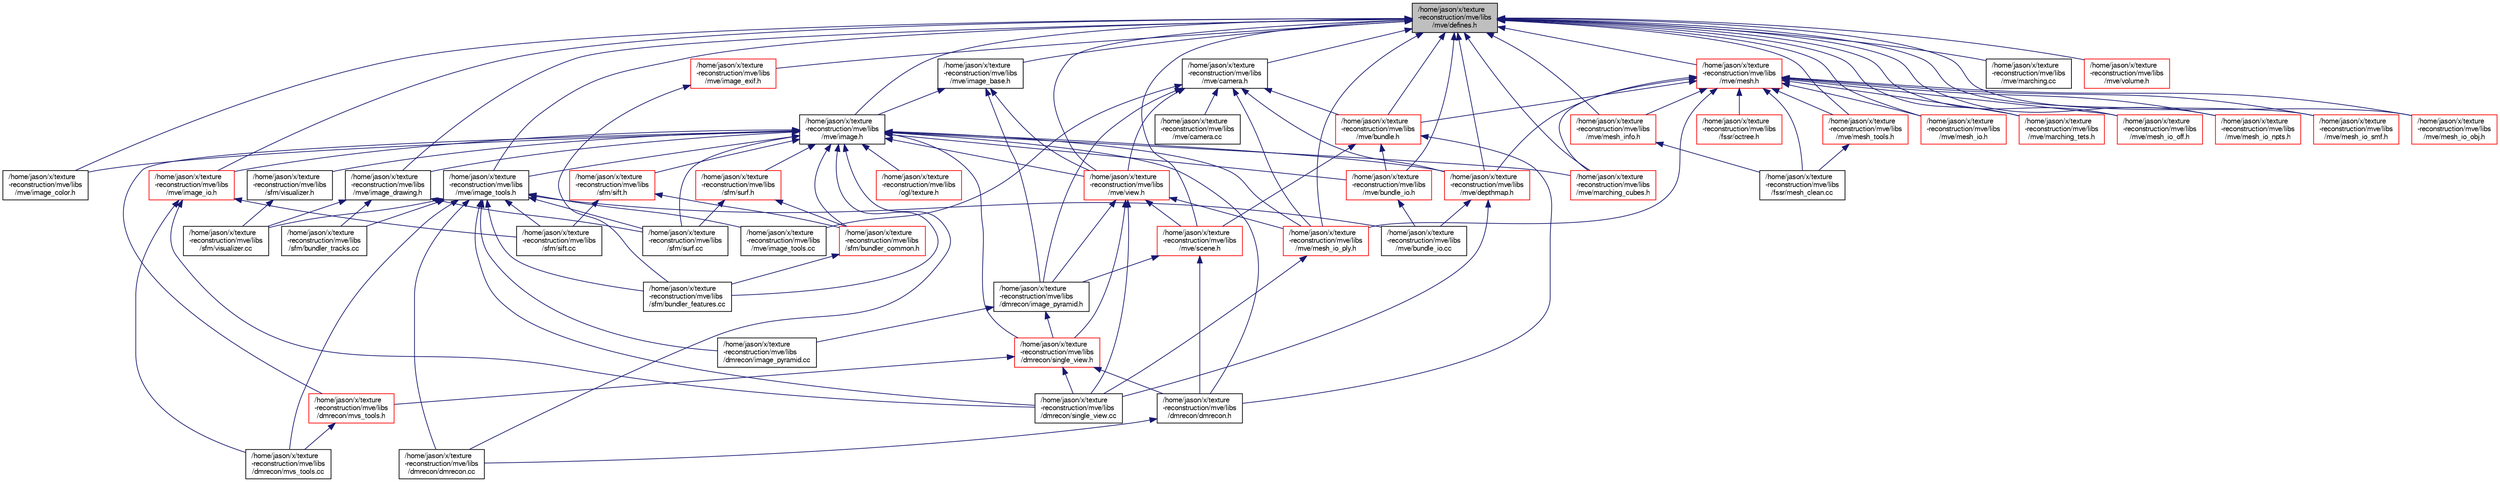 digraph "/home/jason/x/texture-reconstruction/mve/libs/mve/defines.h"
{
  edge [fontname="FreeSans",fontsize="10",labelfontname="FreeSans",labelfontsize="10"];
  node [fontname="FreeSans",fontsize="10",shape=record];
  Node1 [label="/home/jason/x/texture\l-reconstruction/mve/libs\l/mve/defines.h",height=0.2,width=0.4,color="black", fillcolor="grey75", style="filled", fontcolor="black"];
  Node1 -> Node2 [dir="back",color="midnightblue",fontsize="10",style="solid",fontname="FreeSans"];
  Node2 [label="/home/jason/x/texture\l-reconstruction/mve/libs\l/mve/image.h",height=0.2,width=0.4,color="black", fillcolor="white", style="filled",URL="$image_8h.html"];
  Node2 -> Node3 [dir="back",color="midnightblue",fontsize="10",style="solid",fontname="FreeSans"];
  Node3 [label="/home/jason/x/texture\l-reconstruction/mve/libs\l/dmrecon/dmrecon.cc",height=0.2,width=0.4,color="black", fillcolor="white", style="filled",URL="$dmrecon_8cc.html"];
  Node2 -> Node4 [dir="back",color="midnightblue",fontsize="10",style="solid",fontname="FreeSans"];
  Node4 [label="/home/jason/x/texture\l-reconstruction/mve/libs\l/mve/image_tools.h",height=0.2,width=0.4,color="black", fillcolor="white", style="filled",URL="$image__tools_8h.html"];
  Node4 -> Node3 [dir="back",color="midnightblue",fontsize="10",style="solid",fontname="FreeSans"];
  Node4 -> Node5 [dir="back",color="midnightblue",fontsize="10",style="solid",fontname="FreeSans"];
  Node5 [label="/home/jason/x/texture\l-reconstruction/mve/libs\l/dmrecon/image_pyramid.cc",height=0.2,width=0.4,color="black", fillcolor="white", style="filled",URL="$image__pyramid_8cc.html"];
  Node4 -> Node6 [dir="back",color="midnightblue",fontsize="10",style="solid",fontname="FreeSans"];
  Node6 [label="/home/jason/x/texture\l-reconstruction/mve/libs\l/dmrecon/mvs_tools.cc",height=0.2,width=0.4,color="black", fillcolor="white", style="filled",URL="$mvs__tools_8cc.html"];
  Node4 -> Node7 [dir="back",color="midnightblue",fontsize="10",style="solid",fontname="FreeSans"];
  Node7 [label="/home/jason/x/texture\l-reconstruction/mve/libs\l/dmrecon/single_view.cc",height=0.2,width=0.4,color="black", fillcolor="white", style="filled",URL="$single__view_8cc.html"];
  Node4 -> Node8 [dir="back",color="midnightblue",fontsize="10",style="solid",fontname="FreeSans"];
  Node8 [label="/home/jason/x/texture\l-reconstruction/mve/libs\l/mve/bundle_io.cc",height=0.2,width=0.4,color="black", fillcolor="white", style="filled",URL="$bundle__io_8cc.html"];
  Node4 -> Node9 [dir="back",color="midnightblue",fontsize="10",style="solid",fontname="FreeSans"];
  Node9 [label="/home/jason/x/texture\l-reconstruction/mve/libs\l/mve/image_tools.cc",height=0.2,width=0.4,color="black", fillcolor="white", style="filled",URL="$image__tools_8cc.html"];
  Node4 -> Node10 [dir="back",color="midnightblue",fontsize="10",style="solid",fontname="FreeSans"];
  Node10 [label="/home/jason/x/texture\l-reconstruction/mve/libs\l/sfm/bundler_features.cc",height=0.2,width=0.4,color="black", fillcolor="white", style="filled",URL="$bundler__features_8cc.html"];
  Node4 -> Node11 [dir="back",color="midnightblue",fontsize="10",style="solid",fontname="FreeSans"];
  Node11 [label="/home/jason/x/texture\l-reconstruction/mve/libs\l/sfm/bundler_tracks.cc",height=0.2,width=0.4,color="black", fillcolor="white", style="filled",URL="$bundler__tracks_8cc.html"];
  Node4 -> Node12 [dir="back",color="midnightblue",fontsize="10",style="solid",fontname="FreeSans"];
  Node12 [label="/home/jason/x/texture\l-reconstruction/mve/libs\l/sfm/sift.cc",height=0.2,width=0.4,color="black", fillcolor="white", style="filled",URL="$sift_8cc.html"];
  Node4 -> Node13 [dir="back",color="midnightblue",fontsize="10",style="solid",fontname="FreeSans"];
  Node13 [label="/home/jason/x/texture\l-reconstruction/mve/libs\l/sfm/surf.cc",height=0.2,width=0.4,color="black", fillcolor="white", style="filled",URL="$surf_8cc.html"];
  Node4 -> Node14 [dir="back",color="midnightblue",fontsize="10",style="solid",fontname="FreeSans"];
  Node14 [label="/home/jason/x/texture\l-reconstruction/mve/libs\l/sfm/visualizer.cc",height=0.2,width=0.4,color="black", fillcolor="white", style="filled",URL="$visualizer_8cc.html"];
  Node2 -> Node15 [dir="back",color="midnightblue",fontsize="10",style="solid",fontname="FreeSans"];
  Node15 [label="/home/jason/x/texture\l-reconstruction/mve/libs\l/dmrecon/dmrecon.h",height=0.2,width=0.4,color="black", fillcolor="white", style="filled",URL="$dmrecon_8h.html"];
  Node15 -> Node3 [dir="back",color="midnightblue",fontsize="10",style="solid",fontname="FreeSans"];
  Node2 -> Node16 [dir="back",color="midnightblue",fontsize="10",style="solid",fontname="FreeSans"];
  Node16 [label="/home/jason/x/texture\l-reconstruction/mve/libs\l/mve/view.h",height=0.2,width=0.4,color="red", fillcolor="white", style="filled",URL="$view_8h.html"];
  Node16 -> Node17 [dir="back",color="midnightblue",fontsize="10",style="solid",fontname="FreeSans"];
  Node17 [label="/home/jason/x/texture\l-reconstruction/mve/libs\l/mve/scene.h",height=0.2,width=0.4,color="red", fillcolor="white", style="filled",URL="$scene_8h.html"];
  Node17 -> Node15 [dir="back",color="midnightblue",fontsize="10",style="solid",fontname="FreeSans"];
  Node17 -> Node18 [dir="back",color="midnightblue",fontsize="10",style="solid",fontname="FreeSans"];
  Node18 [label="/home/jason/x/texture\l-reconstruction/mve/libs\l/dmrecon/image_pyramid.h",height=0.2,width=0.4,color="black", fillcolor="white", style="filled",URL="$image__pyramid_8h.html"];
  Node18 -> Node19 [dir="back",color="midnightblue",fontsize="10",style="solid",fontname="FreeSans"];
  Node19 [label="/home/jason/x/texture\l-reconstruction/mve/libs\l/dmrecon/single_view.h",height=0.2,width=0.4,color="red", fillcolor="white", style="filled",URL="$single__view_8h.html"];
  Node19 -> Node15 [dir="back",color="midnightblue",fontsize="10",style="solid",fontname="FreeSans"];
  Node19 -> Node28 [dir="back",color="midnightblue",fontsize="10",style="solid",fontname="FreeSans"];
  Node28 [label="/home/jason/x/texture\l-reconstruction/mve/libs\l/dmrecon/mvs_tools.h",height=0.2,width=0.4,color="red", fillcolor="white", style="filled",URL="$mvs__tools_8h.html"];
  Node28 -> Node6 [dir="back",color="midnightblue",fontsize="10",style="solid",fontname="FreeSans"];
  Node19 -> Node7 [dir="back",color="midnightblue",fontsize="10",style="solid",fontname="FreeSans"];
  Node18 -> Node5 [dir="back",color="midnightblue",fontsize="10",style="solid",fontname="FreeSans"];
  Node16 -> Node19 [dir="back",color="midnightblue",fontsize="10",style="solid",fontname="FreeSans"];
  Node16 -> Node18 [dir="back",color="midnightblue",fontsize="10",style="solid",fontname="FreeSans"];
  Node16 -> Node34 [dir="back",color="midnightblue",fontsize="10",style="solid",fontname="FreeSans"];
  Node34 [label="/home/jason/x/texture\l-reconstruction/mve/libs\l/mve/mesh_io_ply.h",height=0.2,width=0.4,color="red", fillcolor="white", style="filled",URL="$mesh__io__ply_8h.html"];
  Node34 -> Node7 [dir="back",color="midnightblue",fontsize="10",style="solid",fontname="FreeSans"];
  Node16 -> Node7 [dir="back",color="midnightblue",fontsize="10",style="solid",fontname="FreeSans"];
  Node2 -> Node19 [dir="back",color="midnightblue",fontsize="10",style="solid",fontname="FreeSans"];
  Node2 -> Node28 [dir="back",color="midnightblue",fontsize="10",style="solid",fontname="FreeSans"];
  Node2 -> Node40 [dir="back",color="midnightblue",fontsize="10",style="solid",fontname="FreeSans"];
  Node40 [label="/home/jason/x/texture\l-reconstruction/mve/libs\l/mve/image_io.h",height=0.2,width=0.4,color="red", fillcolor="white", style="filled",URL="$image__io_8h.html"];
  Node40 -> Node6 [dir="back",color="midnightblue",fontsize="10",style="solid",fontname="FreeSans"];
  Node40 -> Node7 [dir="back",color="midnightblue",fontsize="10",style="solid",fontname="FreeSans"];
  Node40 -> Node12 [dir="back",color="midnightblue",fontsize="10",style="solid",fontname="FreeSans"];
  Node2 -> Node42 [dir="back",color="midnightblue",fontsize="10",style="solid",fontname="FreeSans"];
  Node42 [label="/home/jason/x/texture\l-reconstruction/mve/libs\l/mve/depthmap.h",height=0.2,width=0.4,color="red", fillcolor="white", style="filled",URL="$depthmap_8h.html"];
  Node42 -> Node7 [dir="back",color="midnightblue",fontsize="10",style="solid",fontname="FreeSans"];
  Node42 -> Node8 [dir="back",color="midnightblue",fontsize="10",style="solid",fontname="FreeSans"];
  Node2 -> Node34 [dir="back",color="midnightblue",fontsize="10",style="solid",fontname="FreeSans"];
  Node2 -> Node44 [dir="back",color="midnightblue",fontsize="10",style="solid",fontname="FreeSans"];
  Node44 [label="/home/jason/x/texture\l-reconstruction/mve/libs\l/mve/bundle_io.h",height=0.2,width=0.4,color="red", fillcolor="white", style="filled",URL="$bundle__io_8h.html"];
  Node44 -> Node8 [dir="back",color="midnightblue",fontsize="10",style="solid",fontname="FreeSans"];
  Node2 -> Node45 [dir="back",color="midnightblue",fontsize="10",style="solid",fontname="FreeSans"];
  Node45 [label="/home/jason/x/texture\l-reconstruction/mve/libs\l/mve/image_color.h",height=0.2,width=0.4,color="black", fillcolor="white", style="filled",URL="$image__color_8h.html"];
  Node2 -> Node46 [dir="back",color="midnightblue",fontsize="10",style="solid",fontname="FreeSans"];
  Node46 [label="/home/jason/x/texture\l-reconstruction/mve/libs\l/mve/image_drawing.h",height=0.2,width=0.4,color="black", fillcolor="white", style="filled",URL="$image__drawing_8h.html"];
  Node46 -> Node11 [dir="back",color="midnightblue",fontsize="10",style="solid",fontname="FreeSans"];
  Node46 -> Node13 [dir="back",color="midnightblue",fontsize="10",style="solid",fontname="FreeSans"];
  Node46 -> Node14 [dir="back",color="midnightblue",fontsize="10",style="solid",fontname="FreeSans"];
  Node2 -> Node47 [dir="back",color="midnightblue",fontsize="10",style="solid",fontname="FreeSans"];
  Node47 [label="/home/jason/x/texture\l-reconstruction/mve/libs\l/mve/marching_cubes.h",height=0.2,width=0.4,color="red", fillcolor="white", style="filled",URL="$marching__cubes_8h.html"];
  Node2 -> Node49 [dir="back",color="midnightblue",fontsize="10",style="solid",fontname="FreeSans"];
  Node49 [label="/home/jason/x/texture\l-reconstruction/mve/libs\l/ogl/texture.h",height=0.2,width=0.4,color="red", fillcolor="white", style="filled",URL="$texture_8h.html"];
  Node2 -> Node51 [dir="back",color="midnightblue",fontsize="10",style="solid",fontname="FreeSans"];
  Node51 [label="/home/jason/x/texture\l-reconstruction/mve/libs\l/sfm/bundler_common.h",height=0.2,width=0.4,color="red", fillcolor="white", style="filled",URL="$bundler__common_8h.html"];
  Node51 -> Node10 [dir="back",color="midnightblue",fontsize="10",style="solid",fontname="FreeSans"];
  Node2 -> Node64 [dir="back",color="midnightblue",fontsize="10",style="solid",fontname="FreeSans"];
  Node64 [label="/home/jason/x/texture\l-reconstruction/mve/libs\l/sfm/sift.h",height=0.2,width=0.4,color="red", fillcolor="white", style="filled",URL="$sift_8h.html"];
  Node64 -> Node51 [dir="back",color="midnightblue",fontsize="10",style="solid",fontname="FreeSans"];
  Node64 -> Node12 [dir="back",color="midnightblue",fontsize="10",style="solid",fontname="FreeSans"];
  Node2 -> Node67 [dir="back",color="midnightblue",fontsize="10",style="solid",fontname="FreeSans"];
  Node67 [label="/home/jason/x/texture\l-reconstruction/mve/libs\l/sfm/surf.h",height=0.2,width=0.4,color="red", fillcolor="white", style="filled",URL="$surf_8h.html"];
  Node67 -> Node51 [dir="back",color="midnightblue",fontsize="10",style="solid",fontname="FreeSans"];
  Node67 -> Node13 [dir="back",color="midnightblue",fontsize="10",style="solid",fontname="FreeSans"];
  Node2 -> Node10 [dir="back",color="midnightblue",fontsize="10",style="solid",fontname="FreeSans"];
  Node2 -> Node13 [dir="back",color="midnightblue",fontsize="10",style="solid",fontname="FreeSans"];
  Node2 -> Node68 [dir="back",color="midnightblue",fontsize="10",style="solid",fontname="FreeSans"];
  Node68 [label="/home/jason/x/texture\l-reconstruction/mve/libs\l/sfm/visualizer.h",height=0.2,width=0.4,color="black", fillcolor="white", style="filled",URL="$visualizer_8h.html"];
  Node68 -> Node14 [dir="back",color="midnightblue",fontsize="10",style="solid",fontname="FreeSans"];
  Node1 -> Node69 [dir="back",color="midnightblue",fontsize="10",style="solid",fontname="FreeSans"];
  Node69 [label="/home/jason/x/texture\l-reconstruction/mve/libs\l/mve/image_base.h",height=0.2,width=0.4,color="black", fillcolor="white", style="filled",URL="$image__base_8h.html"];
  Node69 -> Node2 [dir="back",color="midnightblue",fontsize="10",style="solid",fontname="FreeSans"];
  Node69 -> Node16 [dir="back",color="midnightblue",fontsize="10",style="solid",fontname="FreeSans"];
  Node69 -> Node18 [dir="back",color="midnightblue",fontsize="10",style="solid",fontname="FreeSans"];
  Node1 -> Node4 [dir="back",color="midnightblue",fontsize="10",style="solid",fontname="FreeSans"];
  Node1 -> Node70 [dir="back",color="midnightblue",fontsize="10",style="solid",fontname="FreeSans"];
  Node70 [label="/home/jason/x/texture\l-reconstruction/mve/libs\l/mve/camera.h",height=0.2,width=0.4,color="black", fillcolor="white", style="filled",URL="$mve_2camera_8h.html"];
  Node70 -> Node71 [dir="back",color="midnightblue",fontsize="10",style="solid",fontname="FreeSans"];
  Node71 [label="/home/jason/x/texture\l-reconstruction/mve/libs\l/mve/bundle.h",height=0.2,width=0.4,color="red", fillcolor="white", style="filled",URL="$bundle_8h.html"];
  Node71 -> Node15 [dir="back",color="midnightblue",fontsize="10",style="solid",fontname="FreeSans"];
  Node71 -> Node17 [dir="back",color="midnightblue",fontsize="10",style="solid",fontname="FreeSans"];
  Node71 -> Node44 [dir="back",color="midnightblue",fontsize="10",style="solid",fontname="FreeSans"];
  Node70 -> Node16 [dir="back",color="midnightblue",fontsize="10",style="solid",fontname="FreeSans"];
  Node70 -> Node18 [dir="back",color="midnightblue",fontsize="10",style="solid",fontname="FreeSans"];
  Node70 -> Node42 [dir="back",color="midnightblue",fontsize="10",style="solid",fontname="FreeSans"];
  Node70 -> Node34 [dir="back",color="midnightblue",fontsize="10",style="solid",fontname="FreeSans"];
  Node70 -> Node73 [dir="back",color="midnightblue",fontsize="10",style="solid",fontname="FreeSans"];
  Node73 [label="/home/jason/x/texture\l-reconstruction/mve/libs\l/mve/camera.cc",height=0.2,width=0.4,color="black", fillcolor="white", style="filled",URL="$camera_8cc.html"];
  Node70 -> Node9 [dir="back",color="midnightblue",fontsize="10",style="solid",fontname="FreeSans"];
  Node1 -> Node74 [dir="back",color="midnightblue",fontsize="10",style="solid",fontname="FreeSans"];
  Node74 [label="/home/jason/x/texture\l-reconstruction/mve/libs\l/mve/mesh.h",height=0.2,width=0.4,color="red", fillcolor="white", style="filled",URL="$mesh_8h.html"];
  Node74 -> Node71 [dir="back",color="midnightblue",fontsize="10",style="solid",fontname="FreeSans"];
  Node74 -> Node42 [dir="back",color="midnightblue",fontsize="10",style="solid",fontname="FreeSans"];
  Node74 -> Node34 [dir="back",color="midnightblue",fontsize="10",style="solid",fontname="FreeSans"];
  Node74 -> Node75 [dir="back",color="midnightblue",fontsize="10",style="solid",fontname="FreeSans"];
  Node75 [label="/home/jason/x/texture\l-reconstruction/mve/libs\l/fssr/octree.h",height=0.2,width=0.4,color="red", fillcolor="white", style="filled",URL="$octree_8h.html"];
  Node74 -> Node83 [dir="back",color="midnightblue",fontsize="10",style="solid",fontname="FreeSans"];
  Node83 [label="/home/jason/x/texture\l-reconstruction/mve/libs\l/fssr/mesh_clean.cc",height=0.2,width=0.4,color="black", fillcolor="white", style="filled",URL="$mesh__clean_8cc.html"];
  Node74 -> Node84 [dir="back",color="midnightblue",fontsize="10",style="solid",fontname="FreeSans"];
  Node84 [label="/home/jason/x/texture\l-reconstruction/mve/libs\l/mve/mesh_tools.h",height=0.2,width=0.4,color="red", fillcolor="white", style="filled",URL="$mesh__tools_8h.html"];
  Node84 -> Node83 [dir="back",color="midnightblue",fontsize="10",style="solid",fontname="FreeSans"];
  Node74 -> Node86 [dir="back",color="midnightblue",fontsize="10",style="solid",fontname="FreeSans"];
  Node86 [label="/home/jason/x/texture\l-reconstruction/mve/libs\l/mve/mesh_info.h",height=0.2,width=0.4,color="red", fillcolor="white", style="filled",URL="$mesh__info_8h.html"];
  Node86 -> Node83 [dir="back",color="midnightblue",fontsize="10",style="solid",fontname="FreeSans"];
  Node74 -> Node89 [dir="back",color="midnightblue",fontsize="10",style="solid",fontname="FreeSans"];
  Node89 [label="/home/jason/x/texture\l-reconstruction/mve/libs\l/mve/mesh_io.h",height=0.2,width=0.4,color="red", fillcolor="white", style="filled",URL="$mesh__io_8h.html"];
  Node74 -> Node47 [dir="back",color="midnightblue",fontsize="10",style="solid",fontname="FreeSans"];
  Node74 -> Node90 [dir="back",color="midnightblue",fontsize="10",style="solid",fontname="FreeSans"];
  Node90 [label="/home/jason/x/texture\l-reconstruction/mve/libs\l/mve/marching_tets.h",height=0.2,width=0.4,color="red", fillcolor="white", style="filled",URL="$marching__tets_8h.html"];
  Node74 -> Node92 [dir="back",color="midnightblue",fontsize="10",style="solid",fontname="FreeSans"];
  Node92 [label="/home/jason/x/texture\l-reconstruction/mve/libs\l/mve/mesh_io_off.h",height=0.2,width=0.4,color="red", fillcolor="white", style="filled",URL="$mesh__io__off_8h.html"];
  Node74 -> Node94 [dir="back",color="midnightblue",fontsize="10",style="solid",fontname="FreeSans"];
  Node94 [label="/home/jason/x/texture\l-reconstruction/mve/libs\l/mve/mesh_io_npts.h",height=0.2,width=0.4,color="red", fillcolor="white", style="filled",URL="$mesh__io__npts_8h.html"];
  Node74 -> Node98 [dir="back",color="midnightblue",fontsize="10",style="solid",fontname="FreeSans"];
  Node98 [label="/home/jason/x/texture\l-reconstruction/mve/libs\l/mve/mesh_io_smf.h",height=0.2,width=0.4,color="red", fillcolor="white", style="filled",URL="$mesh__io__smf_8h.html"];
  Node74 -> Node100 [dir="back",color="midnightblue",fontsize="10",style="solid",fontname="FreeSans"];
  Node100 [label="/home/jason/x/texture\l-reconstruction/mve/libs\l/mve/mesh_io_obj.h",height=0.2,width=0.4,color="red", fillcolor="white", style="filled",URL="$mesh__io__obj_8h.html"];
  Node1 -> Node71 [dir="back",color="midnightblue",fontsize="10",style="solid",fontname="FreeSans"];
  Node1 -> Node17 [dir="back",color="midnightblue",fontsize="10",style="solid",fontname="FreeSans"];
  Node1 -> Node16 [dir="back",color="midnightblue",fontsize="10",style="solid",fontname="FreeSans"];
  Node1 -> Node40 [dir="back",color="midnightblue",fontsize="10",style="solid",fontname="FreeSans"];
  Node1 -> Node42 [dir="back",color="midnightblue",fontsize="10",style="solid",fontname="FreeSans"];
  Node1 -> Node34 [dir="back",color="midnightblue",fontsize="10",style="solid",fontname="FreeSans"];
  Node1 -> Node84 [dir="back",color="midnightblue",fontsize="10",style="solid",fontname="FreeSans"];
  Node1 -> Node86 [dir="back",color="midnightblue",fontsize="10",style="solid",fontname="FreeSans"];
  Node1 -> Node89 [dir="back",color="midnightblue",fontsize="10",style="solid",fontname="FreeSans"];
  Node1 -> Node44 [dir="back",color="midnightblue",fontsize="10",style="solid",fontname="FreeSans"];
  Node1 -> Node45 [dir="back",color="midnightblue",fontsize="10",style="solid",fontname="FreeSans"];
  Node1 -> Node46 [dir="back",color="midnightblue",fontsize="10",style="solid",fontname="FreeSans"];
  Node1 -> Node105 [dir="back",color="midnightblue",fontsize="10",style="solid",fontname="FreeSans"];
  Node105 [label="/home/jason/x/texture\l-reconstruction/mve/libs\l/mve/image_exif.h",height=0.2,width=0.4,color="red", fillcolor="white", style="filled",URL="$image__exif_8h.html"];
  Node105 -> Node10 [dir="back",color="midnightblue",fontsize="10",style="solid",fontname="FreeSans"];
  Node1 -> Node109 [dir="back",color="midnightblue",fontsize="10",style="solid",fontname="FreeSans"];
  Node109 [label="/home/jason/x/texture\l-reconstruction/mve/libs\l/mve/marching.cc",height=0.2,width=0.4,color="black", fillcolor="white", style="filled",URL="$marching_8cc.html"];
  Node1 -> Node47 [dir="back",color="midnightblue",fontsize="10",style="solid",fontname="FreeSans"];
  Node1 -> Node90 [dir="back",color="midnightblue",fontsize="10",style="solid",fontname="FreeSans"];
  Node1 -> Node92 [dir="back",color="midnightblue",fontsize="10",style="solid",fontname="FreeSans"];
  Node1 -> Node94 [dir="back",color="midnightblue",fontsize="10",style="solid",fontname="FreeSans"];
  Node1 -> Node98 [dir="back",color="midnightblue",fontsize="10",style="solid",fontname="FreeSans"];
  Node1 -> Node100 [dir="back",color="midnightblue",fontsize="10",style="solid",fontname="FreeSans"];
  Node1 -> Node110 [dir="back",color="midnightblue",fontsize="10",style="solid",fontname="FreeSans"];
  Node110 [label="/home/jason/x/texture\l-reconstruction/mve/libs\l/mve/volume.h",height=0.2,width=0.4,color="red", fillcolor="white", style="filled",URL="$volume_8h.html"];
}
